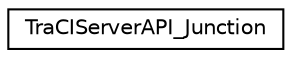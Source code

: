digraph "Graphical Class Hierarchy"
{
  edge [fontname="Helvetica",fontsize="10",labelfontname="Helvetica",labelfontsize="10"];
  node [fontname="Helvetica",fontsize="10",shape=record];
  rankdir="LR";
  Node0 [label="TraCIServerAPI_Junction",height=0.2,width=0.4,color="black", fillcolor="white", style="filled",URL="$d0/d61/class_tra_c_i_server_a_p_i___junction.html",tooltip="APIs for getting/setting junction values via TraCI. "];
}
